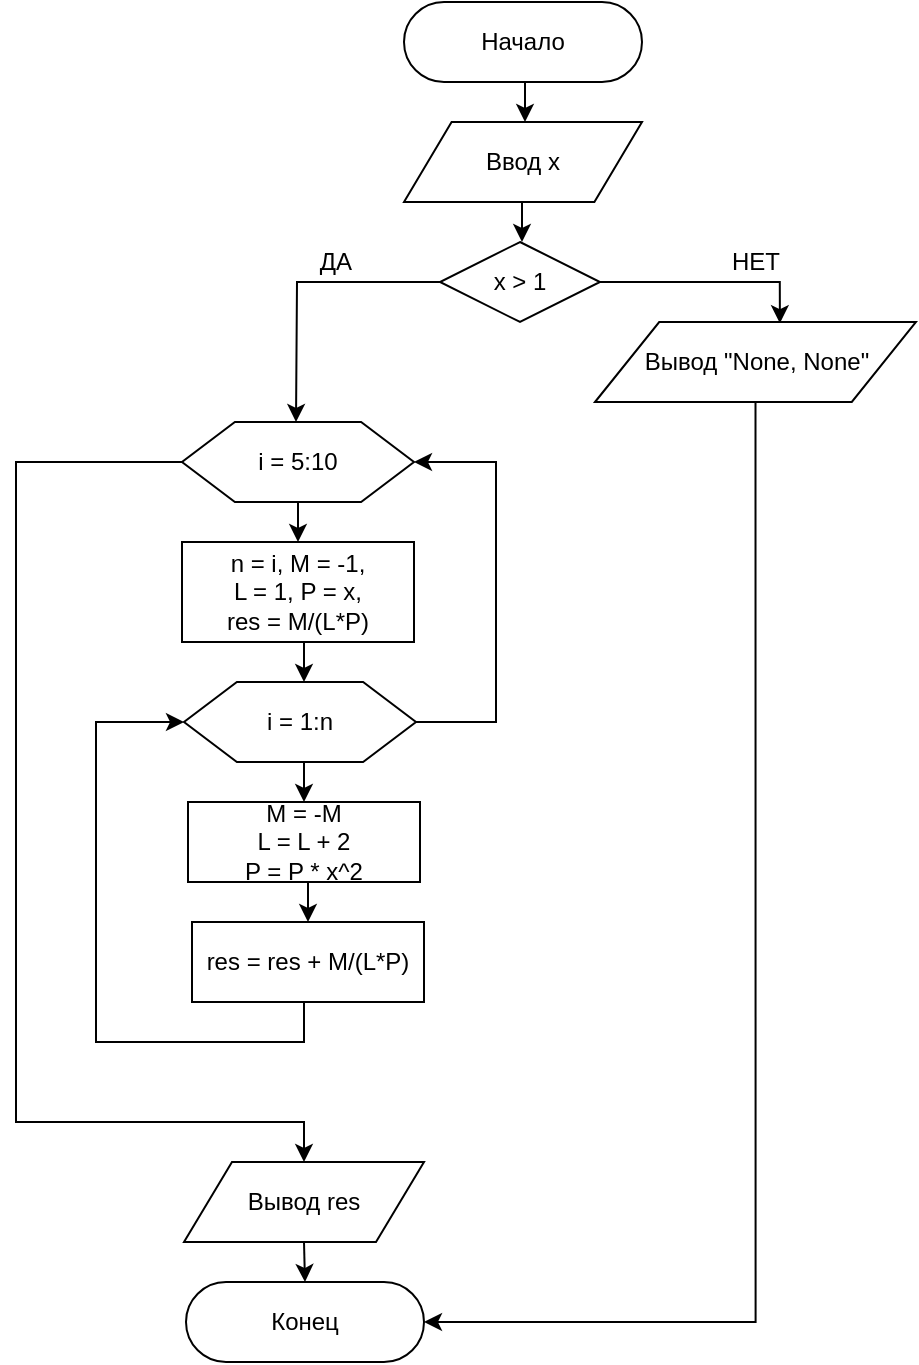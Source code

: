 <mxfile version="12.7.9" type="device" pages="2"><diagram id="meJCYCYzGOKCLpQdQG5l" name="Page-1"><mxGraphModel dx="1730" dy="913" grid="1" gridSize="10" guides="1" tooltips="1" connect="1" arrows="1" fold="1" page="1" pageScale="1" pageWidth="827" pageHeight="1169" math="0" shadow="0"><root><mxCell id="0"/><mxCell id="1" parent="0"/><mxCell id="oPM8HckUoBA4bj5Fj1jP-36" value="Начало" style="rounded=1;whiteSpace=wrap;html=1;arcSize=50;" vertex="1" parent="1"><mxGeometry x="354" y="40" width="119" height="40" as="geometry"/></mxCell><mxCell id="oPM8HckUoBA4bj5Fj1jP-37" value="Ввод x" style="shape=parallelogram;perimeter=parallelogramPerimeter;whiteSpace=wrap;html=1;" vertex="1" parent="1"><mxGeometry x="354" y="100" width="119" height="40" as="geometry"/></mxCell><mxCell id="oPM8HckUoBA4bj5Fj1jP-38" style="edgeStyle=orthogonalEdgeStyle;rounded=0;orthogonalLoop=1;jettySize=auto;html=1;exitX=0;exitY=0.5;exitDx=0;exitDy=0;entryX=0.5;entryY=0;entryDx=0;entryDy=0;" edge="1" parent="1" source="oPM8HckUoBA4bj5Fj1jP-39" target="oPM8HckUoBA4bj5Fj1jP-73"><mxGeometry relative="1" as="geometry"><mxPoint x="310" y="750" as="targetPoint"/><Array as="points"><mxPoint x="160" y="270"/><mxPoint x="160" y="600"/><mxPoint x="304" y="600"/></Array></mxGeometry></mxCell><mxCell id="oPM8HckUoBA4bj5Fj1jP-75" style="edgeStyle=orthogonalEdgeStyle;rounded=0;orthogonalLoop=1;jettySize=auto;html=1;exitX=0.5;exitY=1;exitDx=0;exitDy=0;entryX=0.5;entryY=0;entryDx=0;entryDy=0;" edge="1" parent="1" source="oPM8HckUoBA4bj5Fj1jP-39" target="oPM8HckUoBA4bj5Fj1jP-41"><mxGeometry relative="1" as="geometry"/></mxCell><mxCell id="oPM8HckUoBA4bj5Fj1jP-39" value="" style="verticalLabelPosition=bottom;verticalAlign=top;html=1;shape=hexagon;perimeter=hexagonPerimeter2;arcSize=6;size=0.228;" vertex="1" parent="1"><mxGeometry x="243" y="250" width="116" height="40" as="geometry"/></mxCell><mxCell id="oPM8HckUoBA4bj5Fj1jP-40" value="i = 5:10" style="text;html=1;strokeColor=none;fillColor=none;align=center;verticalAlign=middle;whiteSpace=wrap;rounded=0;" vertex="1" parent="1"><mxGeometry x="276" y="260" width="50" height="20" as="geometry"/></mxCell><mxCell id="oPM8HckUoBA4bj5Fj1jP-41" value="n = i, M = -1,&lt;br&gt;L = 1, P = x,&lt;br&gt;res = M/(L*P)" style="rounded=0;whiteSpace=wrap;html=1;" vertex="1" parent="1"><mxGeometry x="243" y="310" width="116" height="50" as="geometry"/></mxCell><mxCell id="oPM8HckUoBA4bj5Fj1jP-50" value="" style="endArrow=classic;html=1;entryX=0.5;entryY=0;entryDx=0;entryDy=0;" edge="1" parent="1"><mxGeometry width="50" height="50" relative="1" as="geometry"><mxPoint x="304" y="360" as="sourcePoint"/><mxPoint x="304" y="380" as="targetPoint"/></mxGeometry></mxCell><mxCell id="oPM8HckUoBA4bj5Fj1jP-52" value="" style="endArrow=classic;html=1;entryX=0.5;entryY=0;entryDx=0;entryDy=0;" edge="1" parent="1"><mxGeometry width="50" height="50" relative="1" as="geometry"><mxPoint x="413.0" y="140.0" as="sourcePoint"/><mxPoint x="413.0" y="160.0" as="targetPoint"/></mxGeometry></mxCell><mxCell id="oPM8HckUoBA4bj5Fj1jP-53" value="" style="endArrow=classic;html=1;entryX=0.5;entryY=0;entryDx=0;entryDy=0;" edge="1" parent="1"><mxGeometry width="50" height="50" relative="1" as="geometry"><mxPoint x="414.5" y="80.0" as="sourcePoint"/><mxPoint x="414.5" y="100.0" as="targetPoint"/></mxGeometry></mxCell><mxCell id="oPM8HckUoBA4bj5Fj1jP-54" style="edgeStyle=orthogonalEdgeStyle;rounded=0;orthogonalLoop=1;jettySize=auto;html=1;exitX=0.5;exitY=1;exitDx=0;exitDy=0;entryX=0.5;entryY=0;entryDx=0;entryDy=0;" edge="1" parent="1" source="oPM8HckUoBA4bj5Fj1jP-56"><mxGeometry relative="1" as="geometry"><mxPoint x="304" y="440.0" as="targetPoint"/></mxGeometry></mxCell><mxCell id="oPM8HckUoBA4bj5Fj1jP-55" style="edgeStyle=orthogonalEdgeStyle;rounded=0;orthogonalLoop=1;jettySize=auto;html=1;exitX=1;exitY=0.5;exitDx=0;exitDy=0;entryX=1;entryY=0.5;entryDx=0;entryDy=0;" edge="1" parent="1" source="oPM8HckUoBA4bj5Fj1jP-56" target="oPM8HckUoBA4bj5Fj1jP-39"><mxGeometry relative="1" as="geometry"><mxPoint x="530" y="160" as="targetPoint"/><Array as="points"><mxPoint x="400" y="400"/><mxPoint x="400" y="270"/></Array></mxGeometry></mxCell><mxCell id="oPM8HckUoBA4bj5Fj1jP-56" value="" style="verticalLabelPosition=bottom;verticalAlign=top;html=1;shape=hexagon;perimeter=hexagonPerimeter2;arcSize=6;size=0.228;" vertex="1" parent="1"><mxGeometry x="244" y="380" width="116" height="40" as="geometry"/></mxCell><mxCell id="oPM8HckUoBA4bj5Fj1jP-57" value="i = 1:n" style="text;html=1;strokeColor=none;fillColor=none;align=center;verticalAlign=middle;whiteSpace=wrap;rounded=0;" vertex="1" parent="1"><mxGeometry x="277" y="390" width="50" height="20" as="geometry"/></mxCell><mxCell id="oPM8HckUoBA4bj5Fj1jP-59" style="edgeStyle=orthogonalEdgeStyle;rounded=0;orthogonalLoop=1;jettySize=auto;html=1;exitX=0.5;exitY=1;exitDx=0;exitDy=0;entryX=0.5;entryY=0;entryDx=0;entryDy=0;" edge="1" parent="1" source="oPM8HckUoBA4bj5Fj1jP-60" target="oPM8HckUoBA4bj5Fj1jP-71"><mxGeometry relative="1" as="geometry"/></mxCell><mxCell id="oPM8HckUoBA4bj5Fj1jP-60" value="M = -M&lt;br&gt;L = L + 2&lt;br&gt;P = P * x^2" style="rounded=0;whiteSpace=wrap;html=1;" vertex="1" parent="1"><mxGeometry x="246" y="440" width="116" height="40" as="geometry"/></mxCell><mxCell id="oPM8HckUoBA4bj5Fj1jP-70" style="edgeStyle=orthogonalEdgeStyle;rounded=0;orthogonalLoop=1;jettySize=auto;html=1;exitX=0.5;exitY=1;exitDx=0;exitDy=0;" edge="1" parent="1" source="oPM8HckUoBA4bj5Fj1jP-71"><mxGeometry relative="1" as="geometry"><mxPoint x="244" y="400" as="targetPoint"/><Array as="points"><mxPoint x="304" y="540"/><mxPoint x="304" y="560"/><mxPoint x="200" y="560"/><mxPoint x="200" y="400"/></Array></mxGeometry></mxCell><mxCell id="oPM8HckUoBA4bj5Fj1jP-71" value="res = res + M/(L*P)" style="rounded=0;whiteSpace=wrap;html=1;" vertex="1" parent="1"><mxGeometry x="248" y="500" width="116" height="40" as="geometry"/></mxCell><mxCell id="oPM8HckUoBA4bj5Fj1jP-72" style="edgeStyle=orthogonalEdgeStyle;rounded=0;orthogonalLoop=1;jettySize=auto;html=1;exitX=0.5;exitY=1;exitDx=0;exitDy=0;entryX=0.5;entryY=0;entryDx=0;entryDy=0;" edge="1" parent="1" source="oPM8HckUoBA4bj5Fj1jP-73" target="oPM8HckUoBA4bj5Fj1jP-74"><mxGeometry relative="1" as="geometry"/></mxCell><mxCell id="oPM8HckUoBA4bj5Fj1jP-73" value="Вывод res" style="shape=parallelogram;perimeter=parallelogramPerimeter;whiteSpace=wrap;html=1;" vertex="1" parent="1"><mxGeometry x="244" y="620" width="120" height="40" as="geometry"/></mxCell><mxCell id="oPM8HckUoBA4bj5Fj1jP-74" value="Конец" style="rounded=1;whiteSpace=wrap;html=1;arcSize=50;" vertex="1" parent="1"><mxGeometry x="245" y="680" width="119" height="40" as="geometry"/></mxCell><mxCell id="oPM8HckUoBA4bj5Fj1jP-87" style="edgeStyle=orthogonalEdgeStyle;rounded=0;orthogonalLoop=1;jettySize=auto;html=1;exitX=1;exitY=0.5;exitDx=0;exitDy=0;entryX=0.576;entryY=0.015;entryDx=0;entryDy=0;entryPerimeter=0;" edge="1" parent="1" source="oPM8HckUoBA4bj5Fj1jP-85" target="oPM8HckUoBA4bj5Fj1jP-86"><mxGeometry relative="1" as="geometry"/></mxCell><mxCell id="oPM8HckUoBA4bj5Fj1jP-90" style="edgeStyle=orthogonalEdgeStyle;rounded=0;orthogonalLoop=1;jettySize=auto;html=1;exitX=0;exitY=0.5;exitDx=0;exitDy=0;" edge="1" parent="1" source="oPM8HckUoBA4bj5Fj1jP-85"><mxGeometry relative="1" as="geometry"><mxPoint x="300" y="250" as="targetPoint"/></mxGeometry></mxCell><mxCell id="oPM8HckUoBA4bj5Fj1jP-85" value="x &amp;gt; 1" style="rhombus;whiteSpace=wrap;html=1;" vertex="1" parent="1"><mxGeometry x="372" y="160" width="80" height="40" as="geometry"/></mxCell><mxCell id="5IbY8aedl6Bsru78fhX0-1" style="edgeStyle=orthogonalEdgeStyle;rounded=0;orthogonalLoop=1;jettySize=auto;html=1;exitX=0.5;exitY=1;exitDx=0;exitDy=0;entryX=1;entryY=0.5;entryDx=0;entryDy=0;" edge="1" parent="1" source="oPM8HckUoBA4bj5Fj1jP-86" target="oPM8HckUoBA4bj5Fj1jP-74"><mxGeometry relative="1" as="geometry"/></mxCell><mxCell id="oPM8HckUoBA4bj5Fj1jP-86" value="Вывод &quot;None, None&quot;" style="shape=parallelogram;perimeter=parallelogramPerimeter;whiteSpace=wrap;html=1;" vertex="1" parent="1"><mxGeometry x="449.5" y="200" width="160.5" height="40" as="geometry"/></mxCell><mxCell id="oPM8HckUoBA4bj5Fj1jP-89" value="НЕТ" style="text;html=1;strokeColor=none;fillColor=none;align=center;verticalAlign=middle;whiteSpace=wrap;rounded=0;" vertex="1" parent="1"><mxGeometry x="510" y="160" width="40" height="20" as="geometry"/></mxCell><mxCell id="oPM8HckUoBA4bj5Fj1jP-91" value="ДА" style="text;html=1;strokeColor=none;fillColor=none;align=center;verticalAlign=middle;whiteSpace=wrap;rounded=0;" vertex="1" parent="1"><mxGeometry x="300" y="160" width="40" height="20" as="geometry"/></mxCell></root></mxGraphModel></diagram><diagram id="zGwUI26DkfOkQfHASORK" name="Page-2"><mxGraphModel dx="1038" dy="548" grid="1" gridSize="10" guides="1" tooltips="1" connect="1" arrows="1" fold="1" page="1" pageScale="1" pageWidth="827" pageHeight="1169" math="0" shadow="0"><root><mxCell id="pg_SA2dWG-5aTxSvKxso-0"/><mxCell id="pg_SA2dWG-5aTxSvKxso-1" parent="pg_SA2dWG-5aTxSvKxso-0"/><mxCell id="9Xkg1jVHfXTG0w19fEeg-0" value="Начало" style="rounded=1;whiteSpace=wrap;html=1;arcSize=50;" vertex="1" parent="pg_SA2dWG-5aTxSvKxso-1"><mxGeometry x="354" y="40" width="119" height="40" as="geometry"/></mxCell><mxCell id="9Xkg1jVHfXTG0w19fEeg-1" value="Ввод x" style="shape=parallelogram;perimeter=parallelogramPerimeter;whiteSpace=wrap;html=1;" vertex="1" parent="pg_SA2dWG-5aTxSvKxso-1"><mxGeometry x="354" y="100" width="119" height="40" as="geometry"/></mxCell><mxCell id="9Xkg1jVHfXTG0w19fEeg-2" value="" style="endArrow=classic;html=1;entryX=0.5;entryY=0;entryDx=0;entryDy=0;" edge="1" parent="pg_SA2dWG-5aTxSvKxso-1"><mxGeometry width="50" height="50" relative="1" as="geometry"><mxPoint x="413.0" y="140.0" as="sourcePoint"/><mxPoint x="413.0" y="160.0" as="targetPoint"/></mxGeometry></mxCell><mxCell id="9Xkg1jVHfXTG0w19fEeg-3" value="" style="endArrow=classic;html=1;entryX=0.5;entryY=0;entryDx=0;entryDy=0;" edge="1" parent="pg_SA2dWG-5aTxSvKxso-1"><mxGeometry width="50" height="50" relative="1" as="geometry"><mxPoint x="414.5" y="80.0" as="sourcePoint"/><mxPoint x="414.5" y="100.0" as="targetPoint"/></mxGeometry></mxCell><mxCell id="9Xkg1jVHfXTG0w19fEeg-4" style="edgeStyle=orthogonalEdgeStyle;rounded=0;orthogonalLoop=1;jettySize=auto;html=1;exitX=1;exitY=0.5;exitDx=0;exitDy=0;entryX=0.5;entryY=0;entryDx=0;entryDy=0;" edge="1" parent="pg_SA2dWG-5aTxSvKxso-1" source="9Xkg1jVHfXTG0w19fEeg-6" target="9Xkg1jVHfXTG0w19fEeg-8"><mxGeometry relative="1" as="geometry"><Array as="points"><mxPoint x="530" y="240"/><mxPoint x="530" y="250"/><mxPoint x="530" y="250"/></Array></mxGeometry></mxCell><mxCell id="9Xkg1jVHfXTG0w19fEeg-5" style="edgeStyle=orthogonalEdgeStyle;rounded=0;orthogonalLoop=1;jettySize=auto;html=1;exitX=0;exitY=0.5;exitDx=0;exitDy=0;" edge="1" parent="pg_SA2dWG-5aTxSvKxso-1" source="9Xkg1jVHfXTG0w19fEeg-6"><mxGeometry relative="1" as="geometry"><mxPoint x="300" y="260" as="targetPoint"/><Array as="points"><mxPoint x="300" y="240"/></Array></mxGeometry></mxCell><mxCell id="9Xkg1jVHfXTG0w19fEeg-6" value="x &amp;gt; 1" style="rhombus;whiteSpace=wrap;html=1;" vertex="1" parent="pg_SA2dWG-5aTxSvKxso-1"><mxGeometry x="372" y="220" width="80" height="40" as="geometry"/></mxCell><mxCell id="3InVU_CV8VMcNnFfZ27F-11" style="edgeStyle=orthogonalEdgeStyle;rounded=0;orthogonalLoop=1;jettySize=auto;html=1;exitX=0.5;exitY=1;exitDx=0;exitDy=0;entryX=1;entryY=0.5;entryDx=0;entryDy=0;" edge="1" parent="pg_SA2dWG-5aTxSvKxso-1" source="9Xkg1jVHfXTG0w19fEeg-8" target="3InVU_CV8VMcNnFfZ27F-2"><mxGeometry relative="1" as="geometry"/></mxCell><mxCell id="9Xkg1jVHfXTG0w19fEeg-8" value="Вывод &quot;None, None&quot;" style="shape=parallelogram;perimeter=parallelogramPerimeter;whiteSpace=wrap;html=1;" vertex="1" parent="pg_SA2dWG-5aTxSvKxso-1"><mxGeometry x="449.5" y="260" width="160.5" height="40" as="geometry"/></mxCell><mxCell id="9Xkg1jVHfXTG0w19fEeg-9" value="НЕТ" style="text;html=1;strokeColor=none;fillColor=none;align=center;verticalAlign=middle;whiteSpace=wrap;rounded=0;" vertex="1" parent="pg_SA2dWG-5aTxSvKxso-1"><mxGeometry x="510" y="220" width="40" height="20" as="geometry"/></mxCell><mxCell id="9Xkg1jVHfXTG0w19fEeg-10" value="ДА" style="text;html=1;strokeColor=none;fillColor=none;align=center;verticalAlign=middle;whiteSpace=wrap;rounded=0;" vertex="1" parent="pg_SA2dWG-5aTxSvKxso-1"><mxGeometry x="300" y="220" width="40" height="20" as="geometry"/></mxCell><mxCell id="9Xkg1jVHfXTG0w19fEeg-13" style="edgeStyle=orthogonalEdgeStyle;rounded=0;orthogonalLoop=1;jettySize=auto;html=1;exitX=0.5;exitY=1;exitDx=0;exitDy=0;entryX=0.5;entryY=0;entryDx=0;entryDy=0;" edge="1" parent="pg_SA2dWG-5aTxSvKxso-1" source="9Xkg1jVHfXTG0w19fEeg-12" target="9Xkg1jVHfXTG0w19fEeg-6"><mxGeometry relative="1" as="geometry"/></mxCell><mxCell id="9Xkg1jVHfXTG0w19fEeg-12" value="E = 10^-3, 10^-5" style="rounded=0;whiteSpace=wrap;html=1;" vertex="1" parent="pg_SA2dWG-5aTxSvKxso-1"><mxGeometry x="354" y="160" width="116" height="40" as="geometry"/></mxCell><mxCell id="Gu4sqCu-KkjjnLLQckqU-3" style="edgeStyle=orthogonalEdgeStyle;rounded=0;orthogonalLoop=1;jettySize=auto;html=1;exitX=0.5;exitY=1;exitDx=0;exitDy=0;entryX=0.5;entryY=0;entryDx=0;entryDy=0;" edge="1" parent="pg_SA2dWG-5aTxSvKxso-1" source="CegOsXd1JeZrwLxMw7ln-0" target="Gu4sqCu-KkjjnLLQckqU-2"><mxGeometry relative="1" as="geometry"/></mxCell><mxCell id="CegOsXd1JeZrwLxMw7ln-0" value="n = i, M = -1,&lt;br&gt;L = 1, P = x,&lt;br&gt;res = M/(L*P)" style="rounded=0;whiteSpace=wrap;html=1;" vertex="1" parent="pg_SA2dWG-5aTxSvKxso-1"><mxGeometry x="243" y="260" width="116" height="50" as="geometry"/></mxCell><mxCell id="3InVU_CV8VMcNnFfZ27F-7" style="edgeStyle=orthogonalEdgeStyle;rounded=0;orthogonalLoop=1;jettySize=auto;html=1;exitX=0.5;exitY=1;exitDx=0;exitDy=0;entryX=0.5;entryY=0;entryDx=0;entryDy=0;" edge="1" parent="pg_SA2dWG-5aTxSvKxso-1" source="Gu4sqCu-KkjjnLLQckqU-2" target="SSetsnvK2XYpbYzGeYbx-0"><mxGeometry relative="1" as="geometry"/></mxCell><mxCell id="3InVU_CV8VMcNnFfZ27F-10" style="edgeStyle=orthogonalEdgeStyle;rounded=0;orthogonalLoop=1;jettySize=auto;html=1;exitX=1;exitY=0.5;exitDx=0;exitDy=0;entryX=0.5;entryY=0;entryDx=0;entryDy=0;" edge="1" parent="pg_SA2dWG-5aTxSvKxso-1" source="Gu4sqCu-KkjjnLLQckqU-2" target="3InVU_CV8VMcNnFfZ27F-1"><mxGeometry relative="1" as="geometry"/></mxCell><mxCell id="Gu4sqCu-KkjjnLLQckqU-2" value="" style="verticalLabelPosition=bottom;verticalAlign=top;html=1;shape=hexagon;perimeter=hexagonPerimeter2;arcSize=6;size=0.228;" vertex="1" parent="pg_SA2dWG-5aTxSvKxso-1"><mxGeometry x="243" y="330" width="116" height="40" as="geometry"/></mxCell><mxCell id="Gu4sqCu-KkjjnLLQckqU-4" value="|res| &amp;gt; E" style="text;html=1;strokeColor=none;fillColor=none;align=center;verticalAlign=middle;whiteSpace=wrap;rounded=0;" vertex="1" parent="pg_SA2dWG-5aTxSvKxso-1"><mxGeometry x="276.5" y="340" width="49" height="20" as="geometry"/></mxCell><mxCell id="3InVU_CV8VMcNnFfZ27F-8" style="edgeStyle=orthogonalEdgeStyle;rounded=0;orthogonalLoop=1;jettySize=auto;html=1;exitX=0.5;exitY=1;exitDx=0;exitDy=0;entryX=0.5;entryY=0;entryDx=0;entryDy=0;" edge="1" parent="pg_SA2dWG-5aTxSvKxso-1" source="SSetsnvK2XYpbYzGeYbx-0" target="tt4RfWzvBPLgf1k30bqH-0"><mxGeometry relative="1" as="geometry"/></mxCell><mxCell id="SSetsnvK2XYpbYzGeYbx-0" value="M = -M&lt;br&gt;L = L + 2&lt;br&gt;P = P * x^2" style="rounded=0;whiteSpace=wrap;html=1;" vertex="1" parent="pg_SA2dWG-5aTxSvKxso-1"><mxGeometry x="243" y="390" width="116" height="40" as="geometry"/></mxCell><mxCell id="3InVU_CV8VMcNnFfZ27F-9" style="edgeStyle=orthogonalEdgeStyle;rounded=0;orthogonalLoop=1;jettySize=auto;html=1;exitX=0.5;exitY=1;exitDx=0;exitDy=0;entryX=0;entryY=0.5;entryDx=0;entryDy=0;" edge="1" parent="pg_SA2dWG-5aTxSvKxso-1" source="tt4RfWzvBPLgf1k30bqH-0" target="Gu4sqCu-KkjjnLLQckqU-2"><mxGeometry relative="1" as="geometry"><mxPoint x="210" y="350" as="targetPoint"/><Array as="points"><mxPoint x="302" y="510"/><mxPoint x="220" y="510"/><mxPoint x="220" y="350"/></Array></mxGeometry></mxCell><mxCell id="tt4RfWzvBPLgf1k30bqH-0" value="res = res + M/(L*P)" style="rounded=0;whiteSpace=wrap;html=1;" vertex="1" parent="pg_SA2dWG-5aTxSvKxso-1"><mxGeometry x="243.5" y="450" width="116" height="40" as="geometry"/></mxCell><mxCell id="3InVU_CV8VMcNnFfZ27F-12" style="edgeStyle=orthogonalEdgeStyle;rounded=0;orthogonalLoop=1;jettySize=auto;html=1;exitX=0.5;exitY=1;exitDx=0;exitDy=0;entryX=0.5;entryY=0;entryDx=0;entryDy=0;" edge="1" parent="pg_SA2dWG-5aTxSvKxso-1" source="3InVU_CV8VMcNnFfZ27F-1" target="3InVU_CV8VMcNnFfZ27F-2"><mxGeometry relative="1" as="geometry"/></mxCell><mxCell id="3InVU_CV8VMcNnFfZ27F-1" value="Вывод res" style="shape=parallelogram;perimeter=parallelogramPerimeter;whiteSpace=wrap;html=1;" vertex="1" parent="pg_SA2dWG-5aTxSvKxso-1"><mxGeometry x="340" y="520" width="120" height="40" as="geometry"/></mxCell><mxCell id="3InVU_CV8VMcNnFfZ27F-2" value="Конец" style="rounded=1;whiteSpace=wrap;html=1;arcSize=50;" vertex="1" parent="pg_SA2dWG-5aTxSvKxso-1"><mxGeometry x="340" y="580" width="119" height="40" as="geometry"/></mxCell></root></mxGraphModel></diagram></mxfile>